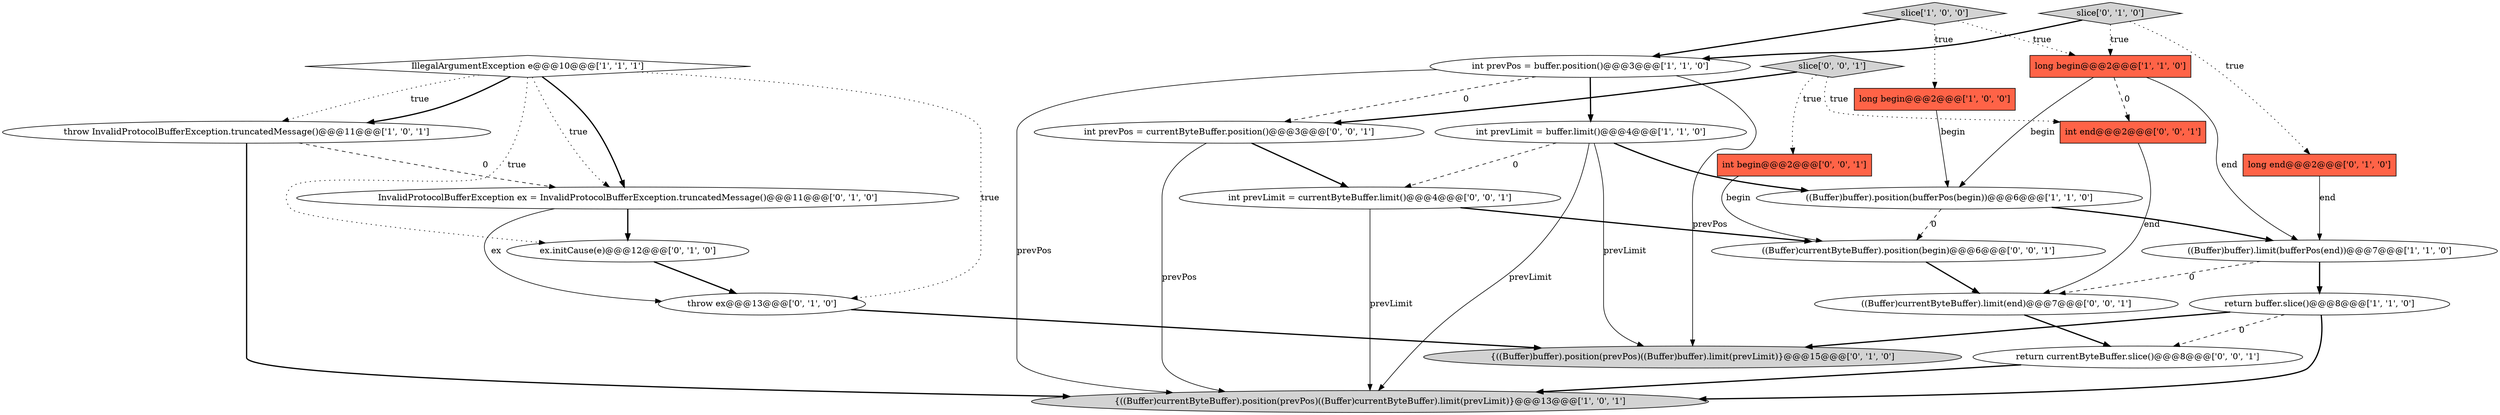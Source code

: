 digraph {
2 [style = filled, label = "((Buffer)buffer).position(bufferPos(begin))@@@6@@@['1', '1', '0']", fillcolor = white, shape = ellipse image = "AAA0AAABBB1BBB"];
14 [style = filled, label = "{((Buffer)buffer).position(prevPos)((Buffer)buffer).limit(prevLimit)}@@@15@@@['0', '1', '0']", fillcolor = lightgray, shape = ellipse image = "AAA0AAABBB2BBB"];
6 [style = filled, label = "long begin@@@2@@@['1', '0', '0']", fillcolor = tomato, shape = box image = "AAA0AAABBB1BBB"];
20 [style = filled, label = "((Buffer)currentByteBuffer).limit(end)@@@7@@@['0', '0', '1']", fillcolor = white, shape = ellipse image = "AAA0AAABBB3BBB"];
24 [style = filled, label = "int prevLimit = currentByteBuffer.limit()@@@4@@@['0', '0', '1']", fillcolor = white, shape = ellipse image = "AAA0AAABBB3BBB"];
7 [style = filled, label = "long begin@@@2@@@['1', '1', '0']", fillcolor = tomato, shape = box image = "AAA0AAABBB1BBB"];
13 [style = filled, label = "throw ex@@@13@@@['0', '1', '0']", fillcolor = white, shape = ellipse image = "AAA1AAABBB2BBB"];
5 [style = filled, label = "int prevLimit = buffer.limit()@@@4@@@['1', '1', '0']", fillcolor = white, shape = ellipse image = "AAA0AAABBB1BBB"];
10 [style = filled, label = "slice['1', '0', '0']", fillcolor = lightgray, shape = diamond image = "AAA0AAABBB1BBB"];
9 [style = filled, label = "((Buffer)buffer).limit(bufferPos(end))@@@7@@@['1', '1', '0']", fillcolor = white, shape = ellipse image = "AAA0AAABBB1BBB"];
3 [style = filled, label = "{((Buffer)currentByteBuffer).position(prevPos)((Buffer)currentByteBuffer).limit(prevLimit)}@@@13@@@['1', '0', '1']", fillcolor = lightgray, shape = ellipse image = "AAA0AAABBB1BBB"];
16 [style = filled, label = "ex.initCause(e)@@@12@@@['0', '1', '0']", fillcolor = white, shape = ellipse image = "AAA1AAABBB2BBB"];
18 [style = filled, label = "int prevPos = currentByteBuffer.position()@@@3@@@['0', '0', '1']", fillcolor = white, shape = ellipse image = "AAA0AAABBB3BBB"];
15 [style = filled, label = "InvalidProtocolBufferException ex = InvalidProtocolBufferException.truncatedMessage()@@@11@@@['0', '1', '0']", fillcolor = white, shape = ellipse image = "AAA1AAABBB2BBB"];
11 [style = filled, label = "long end@@@2@@@['0', '1', '0']", fillcolor = tomato, shape = box image = "AAA0AAABBB2BBB"];
8 [style = filled, label = "int prevPos = buffer.position()@@@3@@@['1', '1', '0']", fillcolor = white, shape = ellipse image = "AAA0AAABBB1BBB"];
4 [style = filled, label = "IllegalArgumentException e@@@10@@@['1', '1', '1']", fillcolor = white, shape = diamond image = "AAA0AAABBB1BBB"];
23 [style = filled, label = "slice['0', '0', '1']", fillcolor = lightgray, shape = diamond image = "AAA0AAABBB3BBB"];
1 [style = filled, label = "return buffer.slice()@@@8@@@['1', '1', '0']", fillcolor = white, shape = ellipse image = "AAA0AAABBB1BBB"];
21 [style = filled, label = "int end@@@2@@@['0', '0', '1']", fillcolor = tomato, shape = box image = "AAA0AAABBB3BBB"];
0 [style = filled, label = "throw InvalidProtocolBufferException.truncatedMessage()@@@11@@@['1', '0', '1']", fillcolor = white, shape = ellipse image = "AAA0AAABBB1BBB"];
17 [style = filled, label = "int begin@@@2@@@['0', '0', '1']", fillcolor = tomato, shape = box image = "AAA0AAABBB3BBB"];
22 [style = filled, label = "return currentByteBuffer.slice()@@@8@@@['0', '0', '1']", fillcolor = white, shape = ellipse image = "AAA0AAABBB3BBB"];
12 [style = filled, label = "slice['0', '1', '0']", fillcolor = lightgray, shape = diamond image = "AAA0AAABBB2BBB"];
19 [style = filled, label = "((Buffer)currentByteBuffer).position(begin)@@@6@@@['0', '0', '1']", fillcolor = white, shape = ellipse image = "AAA0AAABBB3BBB"];
5->2 [style = bold, label=""];
12->7 [style = dotted, label="true"];
17->19 [style = solid, label="begin"];
5->24 [style = dashed, label="0"];
8->5 [style = bold, label=""];
8->18 [style = dashed, label="0"];
4->16 [style = dotted, label="true"];
18->24 [style = bold, label=""];
1->22 [style = dashed, label="0"];
8->14 [style = solid, label="prevPos"];
12->11 [style = dotted, label="true"];
19->20 [style = bold, label=""];
22->3 [style = bold, label=""];
7->9 [style = solid, label="end"];
20->22 [style = bold, label=""];
10->8 [style = bold, label=""];
21->20 [style = solid, label="end"];
5->3 [style = solid, label="prevLimit"];
0->3 [style = bold, label=""];
10->7 [style = dotted, label="true"];
16->13 [style = bold, label=""];
1->14 [style = bold, label=""];
4->0 [style = dotted, label="true"];
11->9 [style = solid, label="end"];
5->14 [style = solid, label="prevLimit"];
2->19 [style = dashed, label="0"];
2->9 [style = bold, label=""];
7->21 [style = dashed, label="0"];
1->3 [style = bold, label=""];
4->15 [style = dotted, label="true"];
23->17 [style = dotted, label="true"];
23->21 [style = dotted, label="true"];
7->2 [style = solid, label="begin"];
15->16 [style = bold, label=""];
9->20 [style = dashed, label="0"];
23->18 [style = bold, label=""];
10->6 [style = dotted, label="true"];
8->3 [style = solid, label="prevPos"];
24->19 [style = bold, label=""];
0->15 [style = dashed, label="0"];
4->13 [style = dotted, label="true"];
15->13 [style = solid, label="ex"];
4->15 [style = bold, label=""];
18->3 [style = solid, label="prevPos"];
13->14 [style = bold, label=""];
9->1 [style = bold, label=""];
12->8 [style = bold, label=""];
24->3 [style = solid, label="prevLimit"];
4->0 [style = bold, label=""];
6->2 [style = solid, label="begin"];
}

